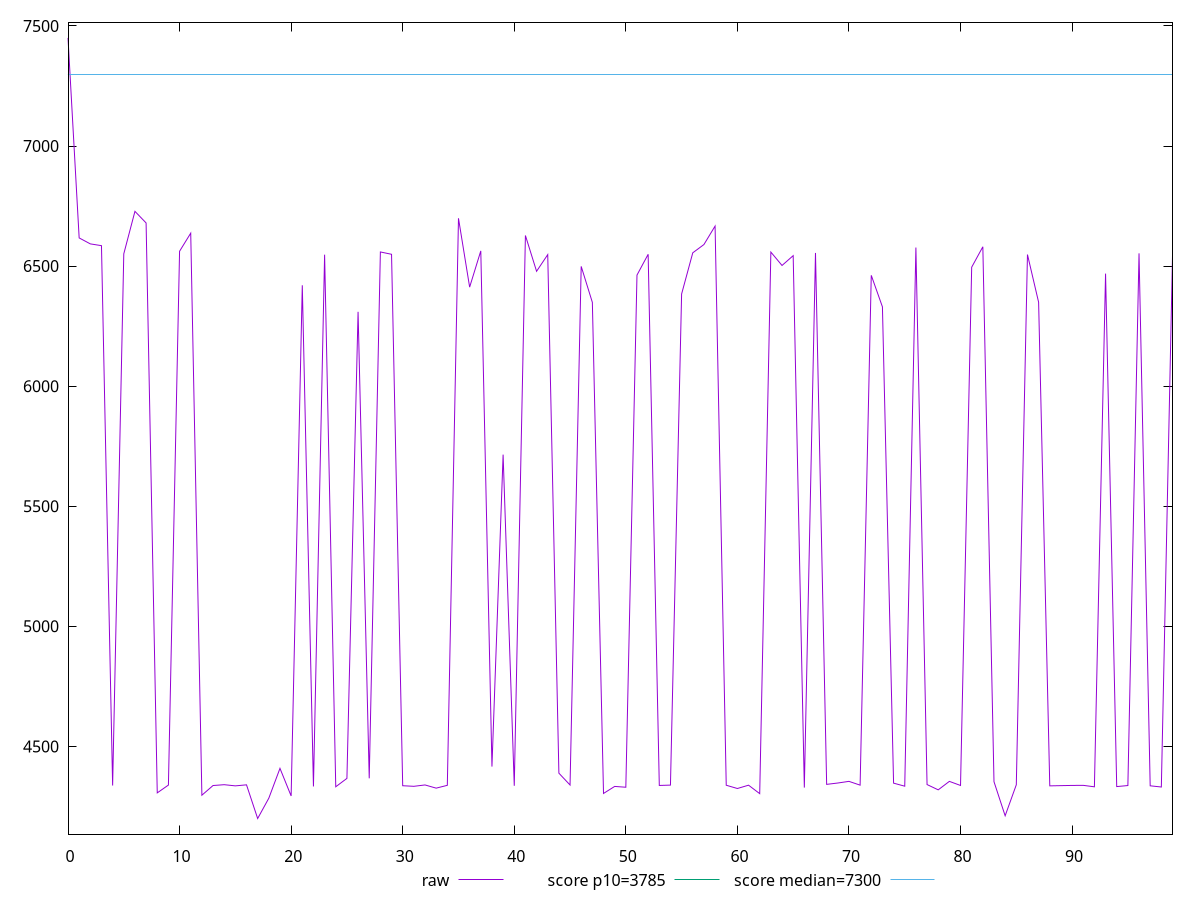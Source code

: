 reset

$raw <<EOF
0 7450.286
1 6617.403
2 6592.592499999999
3 6585.1693
4 4337.187
5 6551.226199999999
6 6728.048000000001
7 6679.704100000002
8 4306.5149999999985
9 4339.0125499999995
10 6561.8125
11 6637.248550000001
12 4296.775499999999
13 4337.110250000001
14 4340.57635
15 4335.6924
16 4340.01525
17 4199.7275
18 4284.4655
19 4408.597400000001
20 4293.6965
21 6420.24
22 4333.1987500000005
23 6547.509
24 4331.901000000001
25 4366.87225
26 6309.7895
27 4367.190299999998
28 6558.981399999999
29 6549.2513
30 4336.288550000001
31 4333.8348000000005
32 4339.5066
33 4326.235499999999
34 4337.9694500000005
35 6699.14235
36 6412.505499999999
37 6563.408900000001
38 4416.069799999999
39 5715.074999999999
40 4335.98885
41 6627.518600000001
42 6478.4209999999985
43 6547.8631000000005
44 4388.566999999998
45 4339.2342499999995
46 6498.867
47 6348.9490000000005
48 4304.121500000001
49 4333.3964
50 4329.989450000001
51 6462.654999999999
52 6549.241821354196
53 4337.445600000001
54 4338.8331499999995
55 6383.998000000001
56 6555.4135
57 6589.8449
58 6666.743499999999
59 4338.303849999998
60 4324.7315
61 4338.5198
62 4303.322999999999
63 6558.4673
64 6502.71
65 6543.579899999999
66 4328.610549999999
67 6554.866900000001
68 4341.9385
69 4347.590400000001
70 4354.45
71 4338.667349999999
72 6461.647999999999
73 6330.4005
74 4347.054
75 4334.3465
76 6577.330899999999
77 4341.1822999999995
78 4319.115499999999
79 4354.3978499999985
80 4337.380999999999
81 6495.5070000000005
82 6580.571
83 4353.035
84 4211.1725
85 4340.2698
86 6548.146199999999
87 6349.4490000000005
88 4335.727000000001
89 4336.657899999999
90 4337.54775
91 4337.839499999999
92 4331.75865
93 6468.77615
94 4332.7168
95 4337.059300000002
96 6553.175300000001
97 4335.972900000001
98 4330.951999999999
99 6542.3129
EOF

set key outside below
set xrange [0:99]
set yrange [4134.71633:7515.29717]
set trange [4134.71633:7515.29717]
set terminal svg size 640, 500 enhanced background rgb 'white'
set output "report_00019_2021-02-10T18-14-37.922Z//interactive/samples/pages+cached+noadtech/raw/values.svg"

plot $raw title "raw" with line, \
     3785 title "score p10=3785", \
     7300 title "score median=7300"

reset
